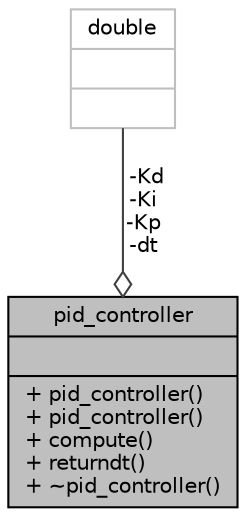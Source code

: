 digraph "pid_controller"
{
 // LATEX_PDF_SIZE
  bgcolor="transparent";
  edge [fontname="Helvetica",fontsize="10",labelfontname="Helvetica",labelfontsize="10"];
  node [fontname="Helvetica",fontsize="10",shape=record];
  Node1 [label="{pid_controller\n||+ pid_controller()\l+ pid_controller()\l+ compute()\l+ returndt()\l+ ~pid_controller()\l}",height=0.2,width=0.4,color="black", fillcolor="grey75", style="filled", fontcolor="black",tooltip="PID Controller Class, initialization of gain values and sampling time."];
  Node2 -> Node1 [color="grey25",fontsize="10",style="solid",label=" -Kd\n-Ki\n-Kp\n-dt" ,arrowhead="odiamond",fontname="Helvetica"];
  Node2 [label="{double\n||}",height=0.2,width=0.4,color="grey75",tooltip=" "];
}
